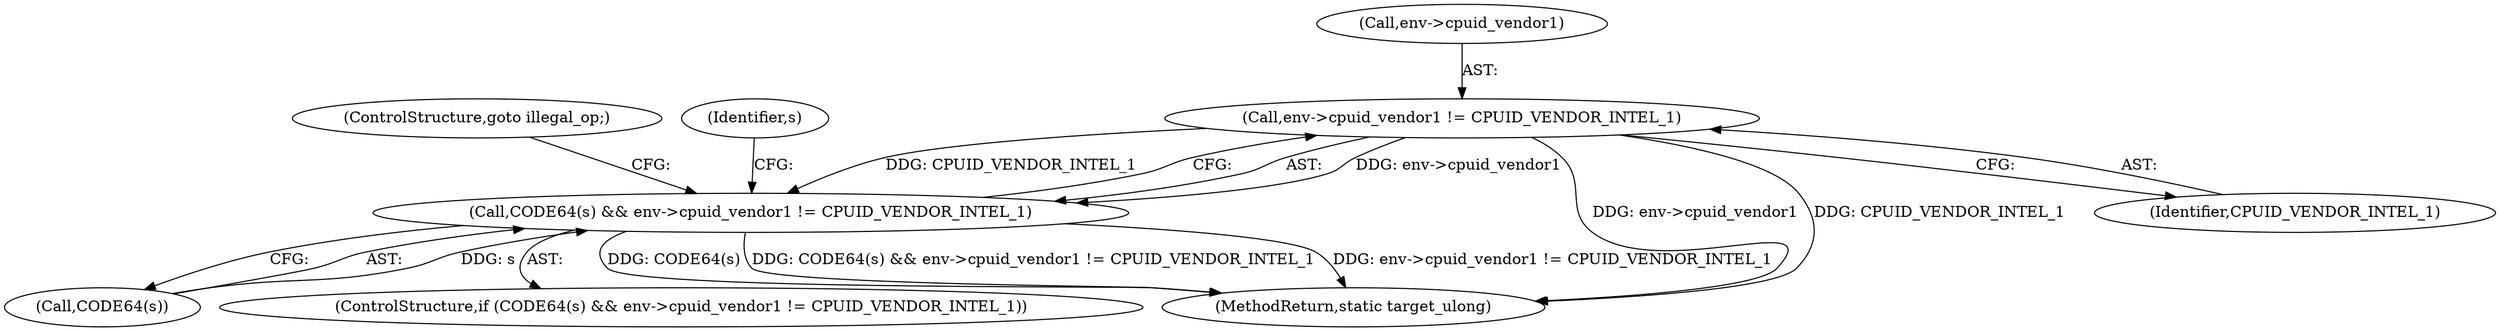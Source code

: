 digraph "0_qemu_30663fd26c0307e414622c7a8607fbc04f92ec14@pointer" {
"1008081" [label="(Call,env->cpuid_vendor1 != CPUID_VENDOR_INTEL_1)"];
"1008078" [label="(Call,CODE64(s) && env->cpuid_vendor1 != CPUID_VENDOR_INTEL_1)"];
"1008086" [label="(ControlStructure,goto illegal_op;)"];
"1011840" [label="(MethodReturn,static target_ulong)"];
"1008081" [label="(Call,env->cpuid_vendor1 != CPUID_VENDOR_INTEL_1)"];
"1008082" [label="(Call,env->cpuid_vendor1)"];
"1008079" [label="(Call,CODE64(s))"];
"1008090" [label="(Identifier,s)"];
"1008085" [label="(Identifier,CPUID_VENDOR_INTEL_1)"];
"1008077" [label="(ControlStructure,if (CODE64(s) && env->cpuid_vendor1 != CPUID_VENDOR_INTEL_1))"];
"1008078" [label="(Call,CODE64(s) && env->cpuid_vendor1 != CPUID_VENDOR_INTEL_1)"];
"1008081" -> "1008078"  [label="AST: "];
"1008081" -> "1008085"  [label="CFG: "];
"1008082" -> "1008081"  [label="AST: "];
"1008085" -> "1008081"  [label="AST: "];
"1008078" -> "1008081"  [label="CFG: "];
"1008081" -> "1011840"  [label="DDG: env->cpuid_vendor1"];
"1008081" -> "1011840"  [label="DDG: CPUID_VENDOR_INTEL_1"];
"1008081" -> "1008078"  [label="DDG: env->cpuid_vendor1"];
"1008081" -> "1008078"  [label="DDG: CPUID_VENDOR_INTEL_1"];
"1008078" -> "1008077"  [label="AST: "];
"1008078" -> "1008079"  [label="CFG: "];
"1008079" -> "1008078"  [label="AST: "];
"1008086" -> "1008078"  [label="CFG: "];
"1008090" -> "1008078"  [label="CFG: "];
"1008078" -> "1011840"  [label="DDG: CODE64(s) && env->cpuid_vendor1 != CPUID_VENDOR_INTEL_1"];
"1008078" -> "1011840"  [label="DDG: env->cpuid_vendor1 != CPUID_VENDOR_INTEL_1"];
"1008078" -> "1011840"  [label="DDG: CODE64(s)"];
"1008079" -> "1008078"  [label="DDG: s"];
}

